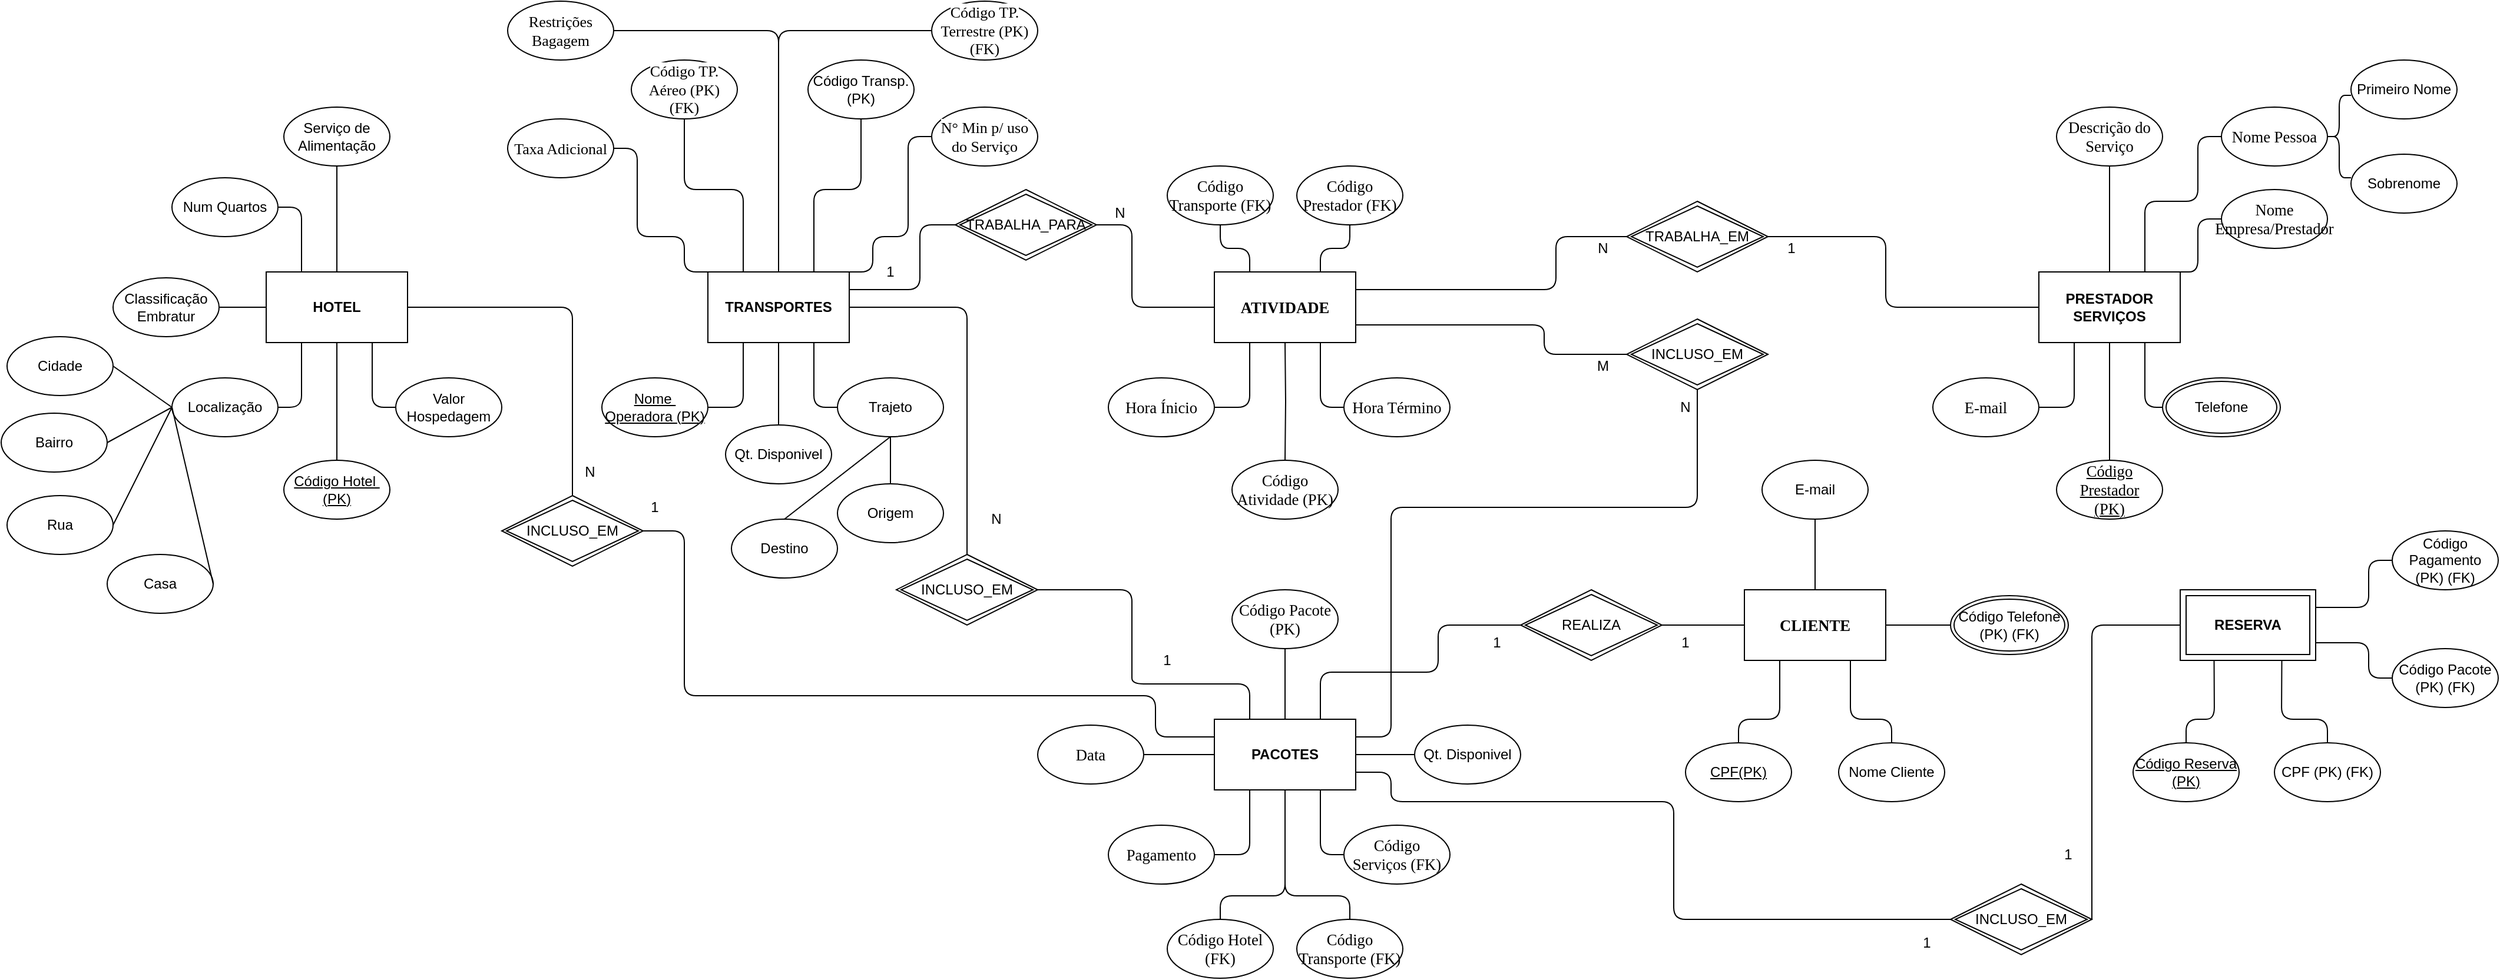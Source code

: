 <mxfile version="13.7.3" type="device"><diagram id="g8OH4i6kxYf7bQ6GUPqE" name="Page-1"><mxGraphModel dx="1043" dy="663" grid="1" gridSize="10" guides="1" tooltips="1" connect="1" arrows="1" fold="1" page="1" pageScale="1" pageWidth="850" pageHeight="1100" math="0" shadow="0"><root><mxCell id="0"/><mxCell id="1" parent="0"/><mxCell id="dUa3le3GsV2dB30XbtGo-1" value="&lt;b&gt;HOTEL&lt;/b&gt;" style="rounded=0;whiteSpace=wrap;html=1;" parent="1" vertex="1"><mxGeometry x="445" y="380" width="120" height="60" as="geometry"/></mxCell><mxCell id="dUa3le3GsV2dB30XbtGo-2" value="&lt;u&gt;Código Hotel&amp;nbsp;&lt;br&gt;(PK)&lt;/u&gt;" style="ellipse;whiteSpace=wrap;html=1;" parent="1" vertex="1"><mxGeometry x="460" y="540" width="90" height="50" as="geometry"/></mxCell><mxCell id="dUa3le3GsV2dB30XbtGo-3" value="Localização" style="ellipse;whiteSpace=wrap;html=1;" parent="1" vertex="1"><mxGeometry x="365" y="470" width="90" height="50" as="geometry"/></mxCell><mxCell id="dUa3le3GsV2dB30XbtGo-18" value="" style="edgeStyle=orthogonalEdgeStyle;rounded=0;orthogonalLoop=1;jettySize=auto;html=1;startArrow=none;startFill=0;endArrow=none;endFill=0;strokeColor=#000000;" parent="1" source="dUa3le3GsV2dB30XbtGo-4" target="dUa3le3GsV2dB30XbtGo-1" edge="1"><mxGeometry relative="1" as="geometry"/></mxCell><mxCell id="dUa3le3GsV2dB30XbtGo-4" value="Serviço de Alimentação" style="ellipse;whiteSpace=wrap;html=1;" parent="1" vertex="1"><mxGeometry x="460" y="240" width="90" height="50" as="geometry"/></mxCell><mxCell id="dUa3le3GsV2dB30XbtGo-5" value="Num Quartos" style="ellipse;whiteSpace=wrap;html=1;" parent="1" vertex="1"><mxGeometry x="365" y="300" width="90" height="50" as="geometry"/></mxCell><mxCell id="dUa3le3GsV2dB30XbtGo-10" value="" style="edgeStyle=orthogonalEdgeStyle;rounded=0;orthogonalLoop=1;jettySize=auto;html=1;startArrow=none;startFill=0;endArrow=none;endFill=0;" parent="1" source="dUa3le3GsV2dB30XbtGo-6" target="dUa3le3GsV2dB30XbtGo-1" edge="1"><mxGeometry relative="1" as="geometry"/></mxCell><mxCell id="dUa3le3GsV2dB30XbtGo-6" value="Classificação&lt;br&gt;Embratur" style="ellipse;whiteSpace=wrap;html=1;" parent="1" vertex="1"><mxGeometry x="315" y="385" width="90" height="50" as="geometry"/></mxCell><mxCell id="dUa3le3GsV2dB30XbtGo-11" value="Valor Hospedagem" style="ellipse;whiteSpace=wrap;html=1;" parent="1" vertex="1"><mxGeometry x="555" y="470" width="90" height="50" as="geometry"/></mxCell><mxCell id="dUa3le3GsV2dB30XbtGo-12" value="" style="endArrow=none;html=1;strokeColor=#000000;exitX=1;exitY=0.5;exitDx=0;exitDy=0;entryX=0.25;entryY=1;entryDx=0;entryDy=0;" parent="1" source="dUa3le3GsV2dB30XbtGo-3" target="dUa3le3GsV2dB30XbtGo-1" edge="1"><mxGeometry width="50" height="50" relative="1" as="geometry"><mxPoint x="535" y="560" as="sourcePoint"/><mxPoint x="585" y="510" as="targetPoint"/><Array as="points"><mxPoint x="475" y="495"/><mxPoint x="475" y="470"/></Array></mxGeometry></mxCell><mxCell id="dUa3le3GsV2dB30XbtGo-15" value="" style="endArrow=none;html=1;strokeColor=#000000;exitX=1;exitY=0.5;exitDx=0;exitDy=0;entryX=0.25;entryY=0;entryDx=0;entryDy=0;" parent="1" source="dUa3le3GsV2dB30XbtGo-5" target="dUa3le3GsV2dB30XbtGo-1" edge="1"><mxGeometry width="50" height="50" relative="1" as="geometry"><mxPoint x="505" y="520" as="sourcePoint"/><mxPoint x="555" y="470" as="targetPoint"/><Array as="points"><mxPoint x="475" y="325"/></Array></mxGeometry></mxCell><mxCell id="dUa3le3GsV2dB30XbtGo-16" value="" style="endArrow=none;html=1;strokeColor=#000000;exitX=0.5;exitY=0;exitDx=0;exitDy=0;entryX=0.5;entryY=1;entryDx=0;entryDy=0;" parent="1" source="dUa3le3GsV2dB30XbtGo-2" target="dUa3le3GsV2dB30XbtGo-1" edge="1"><mxGeometry width="50" height="50" relative="1" as="geometry"><mxPoint x="505" y="520" as="sourcePoint"/><mxPoint x="555" y="470" as="targetPoint"/></mxGeometry></mxCell><mxCell id="dUa3le3GsV2dB30XbtGo-17" value="" style="endArrow=none;html=1;strokeColor=#000000;exitX=0;exitY=0.5;exitDx=0;exitDy=0;entryX=0.75;entryY=1;entryDx=0;entryDy=0;" parent="1" source="dUa3le3GsV2dB30XbtGo-11" target="dUa3le3GsV2dB30XbtGo-1" edge="1"><mxGeometry width="50" height="50" relative="1" as="geometry"><mxPoint x="505" y="520" as="sourcePoint"/><mxPoint x="555" y="470" as="targetPoint"/><Array as="points"><mxPoint x="535" y="495"/></Array></mxGeometry></mxCell><mxCell id="dUa3le3GsV2dB30XbtGo-22" value="&lt;b&gt;TRANSPORTES&lt;/b&gt;" style="rounded=0;whiteSpace=wrap;html=1;" parent="1" vertex="1"><mxGeometry x="820" y="380" width="120" height="60" as="geometry"/></mxCell><mxCell id="dUa3le3GsV2dB30XbtGo-26" value="" style="endArrow=none;html=1;strokeColor=#000000;entryX=0.25;entryY=1;entryDx=0;entryDy=0;exitX=1;exitY=0.5;exitDx=0;exitDy=0;" parent="1" target="dUa3le3GsV2dB30XbtGo-22" edge="1"><mxGeometry width="50" height="50" relative="1" as="geometry"><mxPoint x="820" y="495" as="sourcePoint"/><mxPoint x="760" y="490" as="targetPoint"/><Array as="points"><mxPoint x="850" y="495"/></Array></mxGeometry></mxCell><mxCell id="dUa3le3GsV2dB30XbtGo-32" value="" style="edgeStyle=orthogonalEdgeStyle;rounded=0;orthogonalLoop=1;jettySize=auto;html=1;startArrow=none;startFill=0;endArrow=none;endFill=0;strokeColor=#000000;" parent="1" source="dUa3le3GsV2dB30XbtGo-33" target="dUa3le3GsV2dB30XbtGo-22" edge="1"><mxGeometry relative="1" as="geometry"><mxPoint x="880" y="540" as="sourcePoint"/></mxGeometry></mxCell><mxCell id="dUa3le3GsV2dB30XbtGo-29" value="&lt;u&gt;Nome&amp;nbsp;&lt;br&gt;Operadora (PK)&lt;/u&gt;" style="ellipse;whiteSpace=wrap;html=1;" parent="1" vertex="1"><mxGeometry x="730" y="470" width="90" height="50" as="geometry"/></mxCell><mxCell id="dUa3le3GsV2dB30XbtGo-30" value="Trajeto" style="ellipse;whiteSpace=wrap;html=1;" parent="1" vertex="1"><mxGeometry x="930" y="470" width="90" height="50" as="geometry"/></mxCell><mxCell id="dUa3le3GsV2dB30XbtGo-31" value="" style="endArrow=none;html=1;strokeColor=#000000;entryX=0.75;entryY=1;entryDx=0;entryDy=0;exitX=0;exitY=0.5;exitDx=0;exitDy=0;" parent="1" source="dUa3le3GsV2dB30XbtGo-30" target="dUa3le3GsV2dB30XbtGo-22" edge="1"><mxGeometry width="50" height="50" relative="1" as="geometry"><mxPoint x="710" y="540" as="sourcePoint"/><mxPoint x="760" y="490" as="targetPoint"/><Array as="points"><mxPoint x="910" y="495"/></Array></mxGeometry></mxCell><mxCell id="dUa3le3GsV2dB30XbtGo-34" value="Código Transp.&lt;br&gt;(PK)" style="ellipse;whiteSpace=wrap;html=1;" parent="1" vertex="1"><mxGeometry x="905" y="200" width="90" height="50" as="geometry"/></mxCell><mxCell id="dUa3le3GsV2dB30XbtGo-36" value="&lt;span style=&quot;font-family: &amp;#34;times new roman&amp;#34; ; font-size: 13px ; text-align: left ; background-color: rgb(255 , 255 , 255)&quot;&gt;Restrições Bagagem&lt;/span&gt;" style="ellipse;whiteSpace=wrap;html=1;" parent="1" vertex="1"><mxGeometry x="650" y="150" width="90" height="50" as="geometry"/></mxCell><mxCell id="dUa3le3GsV2dB30XbtGo-37" value="&lt;span style=&quot;font-family: &amp;#34;times new roman&amp;#34; ; font-size: 13px ; text-align: left ; background-color: rgb(255 , 255 , 255)&quot;&gt;Taxa Adicional&lt;/span&gt;" style="ellipse;whiteSpace=wrap;html=1;" parent="1" vertex="1"><mxGeometry x="650" y="250" width="90" height="50" as="geometry"/></mxCell><mxCell id="dUa3le3GsV2dB30XbtGo-38" value="&lt;span style=&quot;font-family: &amp;#34;times new roman&amp;#34; ; font-size: 13px ; text-align: left ; background-color: rgb(255 , 255 , 255)&quot;&gt;Código TP. Aéreo (PK) (FK)&lt;/span&gt;" style="ellipse;whiteSpace=wrap;html=1;" parent="1" vertex="1"><mxGeometry x="755" y="200" width="90" height="50" as="geometry"/></mxCell><mxCell id="dUa3le3GsV2dB30XbtGo-39" style="edgeStyle=orthogonalEdgeStyle;rounded=0;orthogonalLoop=1;jettySize=auto;html=1;exitX=0.5;exitY=1;exitDx=0;exitDy=0;startArrow=none;startFill=0;endArrow=none;endFill=0;strokeColor=#000000;" parent="1" source="dUa3le3GsV2dB30XbtGo-37" target="dUa3le3GsV2dB30XbtGo-37" edge="1"><mxGeometry relative="1" as="geometry"/></mxCell><mxCell id="dUa3le3GsV2dB30XbtGo-41" value="&lt;span style=&quot;font-family: &amp;#34;times new roman&amp;#34; ; font-size: 13px ; text-align: left ; background-color: rgb(255 , 255 , 255)&quot;&gt;N° Min p/ uso do Serviço&lt;/span&gt;" style="ellipse;whiteSpace=wrap;html=1;" parent="1" vertex="1"><mxGeometry x="1010" y="240" width="90" height="50" as="geometry"/></mxCell><mxCell id="dUa3le3GsV2dB30XbtGo-42" value="&lt;span style=&quot;font-family: &amp;#34;times new roman&amp;#34; ; font-size: 13px ; text-align: left ; background-color: rgb(255 , 255 , 255)&quot;&gt;Código TP. Terrestre (PK) (FK)&lt;/span&gt;" style="ellipse;whiteSpace=wrap;html=1;" parent="1" vertex="1"><mxGeometry x="1010" y="150" width="90" height="50" as="geometry"/></mxCell><mxCell id="dUa3le3GsV2dB30XbtGo-43" style="edgeStyle=orthogonalEdgeStyle;rounded=0;orthogonalLoop=1;jettySize=auto;html=1;exitX=0.5;exitY=1;exitDx=0;exitDy=0;startArrow=none;startFill=0;endArrow=none;endFill=0;strokeColor=#000000;" parent="1" source="dUa3le3GsV2dB30XbtGo-41" target="dUa3le3GsV2dB30XbtGo-41" edge="1"><mxGeometry relative="1" as="geometry"/></mxCell><mxCell id="dUa3le3GsV2dB30XbtGo-51" value="&lt;b&gt;PRESTADOR&lt;br&gt;SERVIÇOS&lt;br&gt;&lt;/b&gt;" style="rounded=0;whiteSpace=wrap;html=1;" parent="1" vertex="1"><mxGeometry x="1950" y="380" width="120" height="60" as="geometry"/></mxCell><mxCell id="dUa3le3GsV2dB30XbtGo-52" value="&lt;b&gt;PACOTES&lt;/b&gt;" style="rounded=0;whiteSpace=wrap;html=1;" parent="1" vertex="1"><mxGeometry x="1250" y="760" width="120" height="60" as="geometry"/></mxCell><mxCell id="dUa3le3GsV2dB30XbtGo-55" value="&lt;span style=&quot;font-size: 10pt ; font-family: &amp;#34;times new roman&amp;#34;&quot;&gt;&lt;u&gt;Código Prestador&lt;br&gt;(PK)&lt;br&gt;&lt;/u&gt;&lt;/span&gt;" style="ellipse;whiteSpace=wrap;html=1;" parent="1" vertex="1"><mxGeometry x="1965" y="540" width="90" height="50" as="geometry"/></mxCell><mxCell id="dUa3le3GsV2dB30XbtGo-56" value="&#10;&#10;&lt;span style=&quot;font-size: 10pt ; font-family: &amp;quot;times new roman&amp;quot; ; font-weight: normal ; font-style: normal&quot;&gt;Nome Empresa/Prestador&lt;/span&gt;&#10;&#10;" style="ellipse;whiteSpace=wrap;html=1;" parent="1" vertex="1"><mxGeometry x="2105" y="310" width="90" height="50" as="geometry"/></mxCell><mxCell id="dUa3le3GsV2dB30XbtGo-57" value="" style="edgeStyle=orthogonalEdgeStyle;rounded=0;orthogonalLoop=1;jettySize=auto;html=1;startArrow=none;startFill=0;endArrow=none;endFill=0;strokeColor=#000000;" parent="1" source="dUa3le3GsV2dB30XbtGo-58" edge="1"><mxGeometry relative="1" as="geometry"><mxPoint x="2010" y="380.0" as="targetPoint"/></mxGeometry></mxCell><mxCell id="dUa3le3GsV2dB30XbtGo-58" value="&lt;span style=&quot;font-size: 10pt ; font-family: &amp;#34;times new roman&amp;#34;&quot;&gt;Descrição do Serviço&lt;/span&gt;" style="ellipse;whiteSpace=wrap;html=1;" parent="1" vertex="1"><mxGeometry x="1965" y="240" width="90" height="50" as="geometry"/></mxCell><mxCell id="dUa3le3GsV2dB30XbtGo-59" value="&#10;&#10;&lt;span style=&quot;font-size: 10pt ; font-family: &amp;quot;times new roman&amp;quot; ; font-weight: normal ; font-style: normal&quot;&gt;Nome Pessoa&lt;/span&gt;&#10;&#10;" style="ellipse;whiteSpace=wrap;html=1;" parent="1" vertex="1"><mxGeometry x="2105" y="240" width="90" height="50" as="geometry"/></mxCell><mxCell id="dUa3le3GsV2dB30XbtGo-65" value="" style="endArrow=none;html=1;strokeColor=#000000;exitX=0.5;exitY=0;exitDx=0;exitDy=0;entryX=0.5;entryY=1;entryDx=0;entryDy=0;" parent="1" source="dUa3le3GsV2dB30XbtGo-55" edge="1"><mxGeometry width="50" height="50" relative="1" as="geometry"><mxPoint x="2010" y="520" as="sourcePoint"/><mxPoint x="2010" y="440.0" as="targetPoint"/></mxGeometry></mxCell><mxCell id="dUa3le3GsV2dB30XbtGo-66" value="" style="endArrow=none;html=1;strokeColor=#000000;exitX=0;exitY=0.5;exitDx=0;exitDy=0;entryX=0.75;entryY=1;entryDx=0;entryDy=0;" parent="1" edge="1"><mxGeometry width="50" height="50" relative="1" as="geometry"><mxPoint x="2060" y="495" as="sourcePoint"/><mxPoint x="2040" y="440.0" as="targetPoint"/><Array as="points"><mxPoint x="2040" y="495"/></Array></mxGeometry></mxCell><mxCell id="dUa3le3GsV2dB30XbtGo-67" value="Primeiro Nome" style="ellipse;whiteSpace=wrap;html=1;" parent="1" vertex="1"><mxGeometry x="2215" y="200" width="90" height="50" as="geometry"/></mxCell><mxCell id="dUa3le3GsV2dB30XbtGo-68" value="Sobrenome" style="ellipse;whiteSpace=wrap;html=1;" parent="1" vertex="1"><mxGeometry x="2215" y="280" width="90" height="50" as="geometry"/></mxCell><mxCell id="dUa3le3GsV2dB30XbtGo-69" value="" style="endArrow=none;html=1;strokeColor=#000000;exitX=0.75;exitY=0;exitDx=0;exitDy=0;entryX=0;entryY=0.5;entryDx=0;entryDy=0;" parent="1" source="dUa3le3GsV2dB30XbtGo-51" target="dUa3le3GsV2dB30XbtGo-59" edge="1"><mxGeometry width="50" height="50" relative="1" as="geometry"><mxPoint x="2055" y="320" as="sourcePoint"/><mxPoint x="2105" y="270" as="targetPoint"/><Array as="points"><mxPoint x="2040" y="320"/><mxPoint x="2085" y="320"/><mxPoint x="2085" y="265"/></Array></mxGeometry></mxCell><mxCell id="dUa3le3GsV2dB30XbtGo-70" value="" style="endArrow=none;html=1;strokeColor=#000000;exitX=1;exitY=0.5;exitDx=0;exitDy=0;" parent="1" source="dUa3le3GsV2dB30XbtGo-59" edge="1"><mxGeometry width="50" height="50" relative="1" as="geometry"><mxPoint x="2165" y="350" as="sourcePoint"/><mxPoint x="2215" y="300" as="targetPoint"/><Array as="points"><mxPoint x="2205" y="265"/><mxPoint x="2205" y="300"/></Array></mxGeometry></mxCell><mxCell id="dUa3le3GsV2dB30XbtGo-72" value="" style="endArrow=none;html=1;strokeColor=#000000;exitX=1;exitY=0.5;exitDx=0;exitDy=0;" parent="1" source="dUa3le3GsV2dB30XbtGo-59" edge="1"><mxGeometry width="50" height="50" relative="1" as="geometry"><mxPoint x="2165" y="280" as="sourcePoint"/><mxPoint x="2215" y="230" as="targetPoint"/><Array as="points"><mxPoint x="2205" y="265"/><mxPoint x="2205" y="230"/></Array></mxGeometry></mxCell><mxCell id="dUa3le3GsV2dB30XbtGo-73" value="" style="endArrow=none;html=1;strokeColor=#000000;entryX=0;entryY=0.5;entryDx=0;entryDy=0;exitX=1;exitY=0;exitDx=0;exitDy=0;" parent="1" source="dUa3le3GsV2dB30XbtGo-51" target="dUa3le3GsV2dB30XbtGo-56" edge="1"><mxGeometry width="50" height="50" relative="1" as="geometry"><mxPoint x="1875" y="400" as="sourcePoint"/><mxPoint x="1925" y="350" as="targetPoint"/><Array as="points"><mxPoint x="2085" y="380"/><mxPoint x="2085" y="335"/></Array></mxGeometry></mxCell><mxCell id="dUa3le3GsV2dB30XbtGo-75" value="&#10;&#10;&lt;span style=&quot;font-size: 10pt ; font-family: &amp;quot;times new roman&amp;quot; ; font-weight: normal ; font-style: normal&quot;&gt;E-mail&lt;/span&gt;&#10;&#10;" style="ellipse;whiteSpace=wrap;html=1;" parent="1" vertex="1"><mxGeometry x="1860" y="470" width="90" height="50" as="geometry"/></mxCell><mxCell id="dUa3le3GsV2dB30XbtGo-78" value="" style="endArrow=none;html=1;strokeColor=#000000;entryX=0.25;entryY=1;entryDx=0;entryDy=0;exitX=1;exitY=0.5;exitDx=0;exitDy=0;" parent="1" source="dUa3le3GsV2dB30XbtGo-75" target="dUa3le3GsV2dB30XbtGo-51" edge="1"><mxGeometry width="50" height="50" relative="1" as="geometry"><mxPoint x="1695" y="390" as="sourcePoint"/><mxPoint x="1745" y="340" as="targetPoint"/><Array as="points"><mxPoint x="1980" y="495"/></Array></mxGeometry></mxCell><mxCell id="dUa3le3GsV2dB30XbtGo-80" value="&lt;span style=&quot;font-size: 10pt ; font-family: &amp;#34;times new roman&amp;#34; ; font-weight: bold&quot;&gt;ATIVIDADE&lt;/span&gt;" style="rounded=0;whiteSpace=wrap;html=1;" parent="1" vertex="1"><mxGeometry x="1250" y="380" width="120" height="60" as="geometry"/></mxCell><mxCell id="dUa3le3GsV2dB30XbtGo-82" value="" style="edgeStyle=orthogonalEdgeStyle;rounded=0;orthogonalLoop=1;jettySize=auto;html=1;startArrow=none;startFill=0;endArrow=none;endFill=0;strokeColor=#000000;" parent="1" target="dUa3le3GsV2dB30XbtGo-80" edge="1"><mxGeometry relative="1" as="geometry"><mxPoint x="1310" y="540" as="sourcePoint"/></mxGeometry></mxCell><mxCell id="dUa3le3GsV2dB30XbtGo-88" value="&lt;span style=&quot;font-size: 10pt ; font-family: &amp;#34;times new roman&amp;#34;&quot;&gt;Código Transporte (FK)&lt;/span&gt;" style="ellipse;whiteSpace=wrap;html=1;" parent="1" vertex="1"><mxGeometry x="1210" y="290" width="90" height="50" as="geometry"/></mxCell><mxCell id="dUa3le3GsV2dB30XbtGo-94" value="" style="endArrow=none;html=1;strokeColor=#000000;entryX=0.25;entryY=1;entryDx=0;entryDy=0;exitX=1;exitY=0.5;exitDx=0;exitDy=0;" parent="1" edge="1"><mxGeometry width="50" height="50" relative="1" as="geometry"><mxPoint x="1250" y="495.0" as="sourcePoint"/><mxPoint x="1280" y="440.0" as="targetPoint"/><Array as="points"><mxPoint x="1280" y="495"/></Array></mxGeometry></mxCell><mxCell id="dUa3le3GsV2dB30XbtGo-96" value="&lt;span style=&quot;font-size: 10pt ; font-family: &amp;#34;times new roman&amp;#34;&quot;&gt;Hora Ínicio&lt;/span&gt;" style="ellipse;whiteSpace=wrap;html=1;" parent="1" vertex="1"><mxGeometry x="1160" y="470" width="90" height="50" as="geometry"/></mxCell><mxCell id="dUa3le3GsV2dB30XbtGo-97" value="&lt;span style=&quot;font-size: 10pt ; font-family: &amp;#34;times new roman&amp;#34;&quot;&gt;Hora Término&lt;/span&gt;" style="ellipse;whiteSpace=wrap;html=1;" parent="1" vertex="1"><mxGeometry x="1360" y="470" width="90" height="50" as="geometry"/></mxCell><mxCell id="dUa3le3GsV2dB30XbtGo-98" value="" style="endArrow=none;html=1;strokeColor=#000000;entryX=0.75;entryY=1;entryDx=0;entryDy=0;exitX=0;exitY=0.5;exitDx=0;exitDy=0;" parent="1" source="dUa3le3GsV2dB30XbtGo-97" edge="1"><mxGeometry width="50" height="50" relative="1" as="geometry"><mxPoint x="1140" y="540" as="sourcePoint"/><mxPoint x="1340" y="440.0" as="targetPoint"/><Array as="points"><mxPoint x="1340" y="495"/></Array></mxGeometry></mxCell><mxCell id="dUa3le3GsV2dB30XbtGo-99" value="&lt;span style=&quot;font-size: 10pt ; font-family: &amp;#34;times new roman&amp;#34;&quot;&gt;Código Atividade (PK)&lt;/span&gt;" style="ellipse;whiteSpace=wrap;html=1;" parent="1" vertex="1"><mxGeometry x="1265" y="540" width="90" height="50" as="geometry"/></mxCell><mxCell id="dUa3le3GsV2dB30XbtGo-100" value="&lt;span style=&quot;font-family: &amp;#34;times new roman&amp;#34; ; font-size: 13.333px&quot;&gt;Código Prestador (FK)&lt;br&gt;&lt;/span&gt;" style="ellipse;whiteSpace=wrap;html=1;" parent="1" vertex="1"><mxGeometry x="1320" y="290" width="90" height="50" as="geometry"/></mxCell><mxCell id="dUa3le3GsV2dB30XbtGo-102" value="" style="endArrow=none;html=1;strokeColor=#000000;entryX=0.5;entryY=1;entryDx=0;entryDy=0;exitX=0.75;exitY=0;exitDx=0;exitDy=0;" parent="1" source="dUa3le3GsV2dB30XbtGo-80" target="dUa3le3GsV2dB30XbtGo-100" edge="1"><mxGeometry width="50" height="50" relative="1" as="geometry"><mxPoint x="1060" y="370" as="sourcePoint"/><mxPoint x="1110" y="320" as="targetPoint"/><Array as="points"><mxPoint x="1340" y="360"/><mxPoint x="1365" y="360"/></Array></mxGeometry></mxCell><mxCell id="dUa3le3GsV2dB30XbtGo-103" value="" style="endArrow=none;html=1;strokeColor=#000000;entryX=0.5;entryY=1;entryDx=0;entryDy=0;exitX=0.25;exitY=0;exitDx=0;exitDy=0;" parent="1" source="dUa3le3GsV2dB30XbtGo-80" target="dUa3le3GsV2dB30XbtGo-88" edge="1"><mxGeometry width="50" height="50" relative="1" as="geometry"><mxPoint x="1210" y="385.0" as="sourcePoint"/><mxPoint x="1260" y="335.0" as="targetPoint"/><Array as="points"><mxPoint x="1280" y="360"/><mxPoint x="1255" y="360"/></Array></mxGeometry></mxCell><mxCell id="dUa3le3GsV2dB30XbtGo-107" value="" style="endArrow=none;html=1;strokeColor=#000000;entryX=0.25;entryY=1;entryDx=0;entryDy=0;exitX=1;exitY=0.5;exitDx=0;exitDy=0;" parent="1" edge="1"><mxGeometry width="50" height="50" relative="1" as="geometry"><mxPoint x="1250" y="875" as="sourcePoint"/><mxPoint x="1280" y="820" as="targetPoint"/><Array as="points"><mxPoint x="1280" y="875"/></Array></mxGeometry></mxCell><mxCell id="dUa3le3GsV2dB30XbtGo-109" value="&lt;span style=&quot;font-size: 10pt ; font-family: &amp;#34;times new roman&amp;#34;&quot;&gt;Pagamento&lt;/span&gt;" style="ellipse;whiteSpace=wrap;html=1;" parent="1" vertex="1"><mxGeometry x="1160" y="850" width="90" height="50" as="geometry"/></mxCell><mxCell id="dUa3le3GsV2dB30XbtGo-110" value="&lt;span style=&quot;font-size: 10pt ; font-family: &amp;#34;times new roman&amp;#34;&quot;&gt;Código Serviços (FK)&lt;/span&gt;" style="ellipse;whiteSpace=wrap;html=1;" parent="1" vertex="1"><mxGeometry x="1360" y="850" width="90" height="50" as="geometry"/></mxCell><mxCell id="dUa3le3GsV2dB30XbtGo-111" value="" style="endArrow=none;html=1;strokeColor=#000000;entryX=0.75;entryY=1;entryDx=0;entryDy=0;exitX=0;exitY=0.5;exitDx=0;exitDy=0;" parent="1" source="dUa3le3GsV2dB30XbtGo-110" edge="1"><mxGeometry width="50" height="50" relative="1" as="geometry"><mxPoint x="1140" y="920" as="sourcePoint"/><mxPoint x="1340.0" y="820" as="targetPoint"/><Array as="points"><mxPoint x="1340" y="875"/></Array></mxGeometry></mxCell><mxCell id="dUa3le3GsV2dB30XbtGo-112" value="&lt;span style=&quot;font-size: 10pt ; font-family: &amp;#34;times new roman&amp;#34;&quot;&gt;Código Hotel (FK)&lt;/span&gt;" style="ellipse;whiteSpace=wrap;html=1;" parent="1" vertex="1"><mxGeometry x="1210" y="930" width="90" height="50" as="geometry"/></mxCell><mxCell id="dUa3le3GsV2dB30XbtGo-117" value="" style="edgeStyle=orthogonalEdgeStyle;rounded=0;orthogonalLoop=1;jettySize=auto;html=1;startArrow=none;startFill=0;endArrow=none;endFill=0;strokeColor=#000000;" parent="1" source="dUa3le3GsV2dB30XbtGo-113" target="dUa3le3GsV2dB30XbtGo-52" edge="1"><mxGeometry relative="1" as="geometry"/></mxCell><mxCell id="dUa3le3GsV2dB30XbtGo-113" value="&lt;span style=&quot;font-size: 10pt ; font-family: &amp;#34;times new roman&amp;#34;&quot;&gt;Data&lt;/span&gt;" style="ellipse;whiteSpace=wrap;html=1;" parent="1" vertex="1"><mxGeometry x="1100" y="765" width="90" height="50" as="geometry"/></mxCell><mxCell id="dUa3le3GsV2dB30XbtGo-118" value="" style="edgeStyle=orthogonalEdgeStyle;rounded=0;orthogonalLoop=1;jettySize=auto;html=1;startArrow=none;startFill=0;endArrow=none;endFill=0;strokeColor=#000000;" parent="1" source="dUa3le3GsV2dB30XbtGo-114" target="dUa3le3GsV2dB30XbtGo-52" edge="1"><mxGeometry relative="1" as="geometry"/></mxCell><mxCell id="dUa3le3GsV2dB30XbtGo-114" value="Qt. Disponivel" style="ellipse;whiteSpace=wrap;html=1;" parent="1" vertex="1"><mxGeometry x="1420" y="765" width="90" height="50" as="geometry"/></mxCell><mxCell id="dUa3le3GsV2dB30XbtGo-115" value="&lt;span style=&quot;font-size: 10pt ; font-family: &amp;#34;times new roman&amp;#34;&quot;&gt;Código Transporte (FK)&lt;/span&gt;" style="ellipse;whiteSpace=wrap;html=1;" parent="1" vertex="1"><mxGeometry x="1320" y="930" width="90" height="50" as="geometry"/></mxCell><mxCell id="dUa3le3GsV2dB30XbtGo-119" value="" style="edgeStyle=orthogonalEdgeStyle;rounded=0;orthogonalLoop=1;jettySize=auto;html=1;startArrow=none;startFill=0;endArrow=none;endFill=0;strokeColor=#000000;" parent="1" source="dUa3le3GsV2dB30XbtGo-116" target="dUa3le3GsV2dB30XbtGo-52" edge="1"><mxGeometry relative="1" as="geometry"/></mxCell><mxCell id="dUa3le3GsV2dB30XbtGo-116" value="&lt;span style=&quot;font-size: 10pt ; font-family: &amp;#34;times new roman&amp;#34;&quot;&gt;Código Pacote (PK)&lt;/span&gt;" style="ellipse;whiteSpace=wrap;html=1;" parent="1" vertex="1"><mxGeometry x="1265" y="650" width="90" height="50" as="geometry"/></mxCell><mxCell id="dUa3le3GsV2dB30XbtGo-120" value="" style="endArrow=none;html=1;strokeColor=#000000;exitX=0.5;exitY=0;exitDx=0;exitDy=0;entryX=0.5;entryY=1;entryDx=0;entryDy=0;" parent="1" source="dUa3le3GsV2dB30XbtGo-115" target="dUa3le3GsV2dB30XbtGo-52" edge="1"><mxGeometry width="50" height="50" relative="1" as="geometry"><mxPoint x="1280" y="710" as="sourcePoint"/><mxPoint x="1330" y="660" as="targetPoint"/><Array as="points"><mxPoint x="1365" y="910"/><mxPoint x="1310" y="910"/></Array></mxGeometry></mxCell><mxCell id="dUa3le3GsV2dB30XbtGo-121" value="" style="endArrow=none;html=1;strokeColor=#000000;exitX=0.5;exitY=0;exitDx=0;exitDy=0;entryX=0.5;entryY=1;entryDx=0;entryDy=0;" parent="1" source="dUa3le3GsV2dB30XbtGo-112" target="dUa3le3GsV2dB30XbtGo-52" edge="1"><mxGeometry width="50" height="50" relative="1" as="geometry"><mxPoint x="1290" y="900" as="sourcePoint"/><mxPoint x="1300" y="880" as="targetPoint"/><Array as="points"><mxPoint x="1255" y="910"/><mxPoint x="1310" y="910"/></Array></mxGeometry></mxCell><mxCell id="dUa3le3GsV2dB30XbtGo-142" value="" style="endArrow=none;html=1;strokeColor=#000000;exitX=0.25;exitY=0;exitDx=0;exitDy=0;entryX=1;entryY=0.5;entryDx=0;entryDy=0;" parent="1" source="dUa3le3GsV2dB30XbtGo-52" edge="1"><mxGeometry width="50" height="50" relative="1" as="geometry"><mxPoint x="1050" y="570" as="sourcePoint"/><mxPoint x="1100" y="650" as="targetPoint"/><Array as="points"><mxPoint x="1280" y="730"/><mxPoint x="1180" y="730"/><mxPoint x="1180" y="720"/><mxPoint x="1180" y="650"/></Array></mxGeometry></mxCell><mxCell id="dUa3le3GsV2dB30XbtGo-143" value="" style="endArrow=none;html=1;strokeColor=#000000;exitX=0.5;exitY=0;exitDx=0;exitDy=0;entryX=1;entryY=0.5;entryDx=0;entryDy=0;" parent="1" target="dUa3le3GsV2dB30XbtGo-22" edge="1"><mxGeometry width="50" height="50" relative="1" as="geometry"><mxPoint x="1040" y="620" as="sourcePoint"/><mxPoint x="1120" y="550" as="targetPoint"/><Array as="points"><mxPoint x="1040" y="410"/></Array></mxGeometry></mxCell><mxCell id="dUa3le3GsV2dB30XbtGo-144" value="INCLUSO_EM" style="shape=rhombus;double=1;perimeter=rhombusPerimeter;whiteSpace=wrap;html=1;align=center;" parent="1" vertex="1"><mxGeometry x="645" y="570" width="120" height="60" as="geometry"/></mxCell><mxCell id="dUa3le3GsV2dB30XbtGo-145" value="" style="endArrow=none;html=1;strokeColor=#000000;exitX=1;exitY=0.5;exitDx=0;exitDy=0;entryX=0.5;entryY=0;entryDx=0;entryDy=0;" parent="1" source="dUa3le3GsV2dB30XbtGo-1" target="dUa3le3GsV2dB30XbtGo-144" edge="1"><mxGeometry width="50" height="50" relative="1" as="geometry"><mxPoint x="1275" y="540" as="sourcePoint"/><mxPoint x="1325" y="490" as="targetPoint"/><Array as="points"><mxPoint x="705" y="410"/></Array></mxGeometry></mxCell><mxCell id="dUa3le3GsV2dB30XbtGo-146" value="" style="endArrow=none;html=1;strokeColor=#000000;exitX=1;exitY=0.5;exitDx=0;exitDy=0;entryX=0;entryY=0.25;entryDx=0;entryDy=0;" parent="1" source="dUa3le3GsV2dB30XbtGo-144" target="dUa3le3GsV2dB30XbtGo-52" edge="1"><mxGeometry width="50" height="50" relative="1" as="geometry"><mxPoint x="1210" y="540" as="sourcePoint"/><mxPoint x="1260" y="490" as="targetPoint"/><Array as="points"><mxPoint x="800" y="600"/><mxPoint x="800" y="740"/><mxPoint x="1200" y="740"/><mxPoint x="1200" y="775"/></Array></mxGeometry></mxCell><mxCell id="dUa3le3GsV2dB30XbtGo-151" value="N" style="text;html=1;strokeColor=none;fillColor=none;align=center;verticalAlign=middle;whiteSpace=wrap;rounded=0;" parent="1" vertex="1"><mxGeometry x="700" y="540" width="40" height="20" as="geometry"/></mxCell><mxCell id="dUa3le3GsV2dB30XbtGo-155" value="TRABALHA_EM" style="shape=rhombus;double=1;perimeter=rhombusPerimeter;whiteSpace=wrap;html=1;align=center;" parent="1" vertex="1"><mxGeometry x="1600" y="320" width="120" height="60" as="geometry"/></mxCell><mxCell id="dUa3le3GsV2dB30XbtGo-163" value="TRABALHA_PARA" style="shape=rhombus;double=1;perimeter=rhombusPerimeter;whiteSpace=wrap;html=1;align=center;" parent="1" vertex="1"><mxGeometry x="1030" y="310" width="120" height="60" as="geometry"/></mxCell><mxCell id="dUa3le3GsV2dB30XbtGo-164" value="" style="endArrow=none;html=1;strokeColor=#000000;exitX=1;exitY=0.25;exitDx=0;exitDy=0;entryX=0;entryY=0.5;entryDx=0;entryDy=0;" parent="1" source="dUa3le3GsV2dB30XbtGo-22" target="dUa3le3GsV2dB30XbtGo-163" edge="1"><mxGeometry width="50" height="50" relative="1" as="geometry"><mxPoint x="1390" y="550" as="sourcePoint"/><mxPoint x="1440" y="500" as="targetPoint"/><Array as="points"><mxPoint x="1000" y="395"/><mxPoint x="1000" y="340"/></Array></mxGeometry></mxCell><mxCell id="dUa3le3GsV2dB30XbtGo-165" value="" style="endArrow=none;html=1;strokeColor=#000000;exitX=0;exitY=0.5;exitDx=0;exitDy=0;entryX=1;entryY=0.5;entryDx=0;entryDy=0;" parent="1" source="dUa3le3GsV2dB30XbtGo-80" target="dUa3le3GsV2dB30XbtGo-163" edge="1"><mxGeometry width="50" height="50" relative="1" as="geometry"><mxPoint x="1390" y="550" as="sourcePoint"/><mxPoint x="1440" y="500" as="targetPoint"/><Array as="points"><mxPoint x="1180" y="410"/><mxPoint x="1180" y="340"/></Array></mxGeometry></mxCell><mxCell id="dUa3le3GsV2dB30XbtGo-166" value="1" style="text;html=1;strokeColor=none;fillColor=none;align=center;verticalAlign=middle;whiteSpace=wrap;rounded=0;" parent="1" vertex="1"><mxGeometry x="955" y="370" width="40" height="20" as="geometry"/></mxCell><mxCell id="dUa3le3GsV2dB30XbtGo-167" value="N" style="text;html=1;strokeColor=none;fillColor=none;align=center;verticalAlign=middle;whiteSpace=wrap;rounded=0;" parent="1" vertex="1"><mxGeometry x="1150" y="320" width="40" height="20" as="geometry"/></mxCell><mxCell id="dUa3le3GsV2dB30XbtGo-168" value="1" style="text;html=1;strokeColor=none;fillColor=none;align=center;verticalAlign=middle;whiteSpace=wrap;rounded=0;" parent="1" vertex="1"><mxGeometry x="1190" y="700" width="40" height="20" as="geometry"/></mxCell><mxCell id="dUa3le3GsV2dB30XbtGo-169" value="N" style="text;html=1;strokeColor=none;fillColor=none;align=center;verticalAlign=middle;whiteSpace=wrap;rounded=0;" parent="1" vertex="1"><mxGeometry x="1045" y="580" width="40" height="20" as="geometry"/></mxCell><mxCell id="dUa3le3GsV2dB30XbtGo-172" value="INCLUSO_EM" style="shape=rhombus;double=1;perimeter=rhombusPerimeter;whiteSpace=wrap;html=1;align=center;" parent="1" vertex="1"><mxGeometry x="980" y="620" width="120" height="60" as="geometry"/></mxCell><mxCell id="hus3jkuSr-ITqIyk5ZN2-2" value="1" style="text;html=1;strokeColor=none;fillColor=none;align=center;verticalAlign=middle;whiteSpace=wrap;rounded=0;" parent="1" vertex="1"><mxGeometry x="755" y="570" width="40" height="20" as="geometry"/></mxCell><mxCell id="dUa3le3GsV2dB30XbtGo-33" value="Qt. Disponivel" style="ellipse;whiteSpace=wrap;html=1;" parent="1" vertex="1"><mxGeometry x="835" y="510" width="90" height="50" as="geometry"/></mxCell><mxCell id="CoSbgCh2EkgkpWNEnwSd-12" value="" style="endArrow=none;html=1;exitX=0.5;exitY=1;exitDx=0;exitDy=0;entryX=0.75;entryY=0;entryDx=0;entryDy=0;" parent="1" source="dUa3le3GsV2dB30XbtGo-34" target="dUa3le3GsV2dB30XbtGo-22" edge="1"><mxGeometry width="50" height="50" relative="1" as="geometry"><mxPoint x="970" y="280" as="sourcePoint"/><mxPoint x="1020" y="230" as="targetPoint"/><Array as="points"><mxPoint x="950" y="310"/><mxPoint x="910" y="310"/></Array></mxGeometry></mxCell><mxCell id="CoSbgCh2EkgkpWNEnwSd-13" value="" style="endArrow=none;html=1;exitX=0.5;exitY=1;exitDx=0;exitDy=0;entryX=0.25;entryY=0;entryDx=0;entryDy=0;" parent="1" source="dUa3le3GsV2dB30XbtGo-38" target="dUa3le3GsV2dB30XbtGo-22" edge="1"><mxGeometry width="50" height="50" relative="1" as="geometry"><mxPoint x="980" y="290" as="sourcePoint"/><mxPoint x="1030" y="240" as="targetPoint"/><Array as="points"><mxPoint x="800" y="310"/><mxPoint x="850" y="310"/></Array></mxGeometry></mxCell><mxCell id="CoSbgCh2EkgkpWNEnwSd-14" value="" style="endArrow=none;html=1;exitX=1;exitY=0.5;exitDx=0;exitDy=0;entryX=0;entryY=0;entryDx=0;entryDy=0;" parent="1" source="dUa3le3GsV2dB30XbtGo-37" target="dUa3le3GsV2dB30XbtGo-22" edge="1"><mxGeometry width="50" height="50" relative="1" as="geometry"><mxPoint x="1000" y="300" as="sourcePoint"/><mxPoint x="1050" y="250" as="targetPoint"/><Array as="points"><mxPoint x="760" y="275"/><mxPoint x="760" y="350"/><mxPoint x="800" y="350"/><mxPoint x="800" y="380"/></Array></mxGeometry></mxCell><mxCell id="CoSbgCh2EkgkpWNEnwSd-15" value="" style="endArrow=none;html=1;exitX=1;exitY=0;exitDx=0;exitDy=0;entryX=0;entryY=0.5;entryDx=0;entryDy=0;" parent="1" source="dUa3le3GsV2dB30XbtGo-22" target="dUa3le3GsV2dB30XbtGo-41" edge="1"><mxGeometry width="50" height="50" relative="1" as="geometry"><mxPoint x="1050" y="300" as="sourcePoint"/><mxPoint x="1100" y="250" as="targetPoint"/><Array as="points"><mxPoint x="960" y="380"/><mxPoint x="960" y="350"/><mxPoint x="990" y="350"/><mxPoint x="990" y="265"/></Array></mxGeometry></mxCell><mxCell id="CoSbgCh2EkgkpWNEnwSd-16" value="" style="endArrow=none;html=1;exitX=1;exitY=0.5;exitDx=0;exitDy=0;entryX=0.5;entryY=0;entryDx=0;entryDy=0;" parent="1" source="dUa3le3GsV2dB30XbtGo-36" target="dUa3le3GsV2dB30XbtGo-22" edge="1"><mxGeometry width="50" height="50" relative="1" as="geometry"><mxPoint x="1060" y="280" as="sourcePoint"/><mxPoint x="1110" y="230" as="targetPoint"/><Array as="points"><mxPoint x="880" y="175"/></Array></mxGeometry></mxCell><mxCell id="CoSbgCh2EkgkpWNEnwSd-17" value="" style="endArrow=none;html=1;exitX=0;exitY=0.5;exitDx=0;exitDy=0;entryX=0.5;entryY=0;entryDx=0;entryDy=0;" parent="1" source="dUa3le3GsV2dB30XbtGo-42" target="dUa3le3GsV2dB30XbtGo-22" edge="1"><mxGeometry width="50" height="50" relative="1" as="geometry"><mxPoint x="1060" y="280" as="sourcePoint"/><mxPoint x="1110" y="230" as="targetPoint"/><Array as="points"><mxPoint x="880" y="175"/></Array></mxGeometry></mxCell><mxCell id="CoSbgCh2EkgkpWNEnwSd-22" value="INCLUSO_EM" style="shape=rhombus;double=1;perimeter=rhombusPerimeter;whiteSpace=wrap;html=1;align=center;" parent="1" vertex="1"><mxGeometry x="1600" y="420" width="120" height="60" as="geometry"/></mxCell><mxCell id="CoSbgCh2EkgkpWNEnwSd-23" value="" style="endArrow=none;html=1;entryX=0.5;entryY=1;entryDx=0;entryDy=0;exitX=1;exitY=0.25;exitDx=0;exitDy=0;" parent="1" source="dUa3le3GsV2dB30XbtGo-52" target="CoSbgCh2EkgkpWNEnwSd-22" edge="1"><mxGeometry width="50" height="50" relative="1" as="geometry"><mxPoint x="1440" y="480" as="sourcePoint"/><mxPoint x="1490" y="430" as="targetPoint"/><Array as="points"><mxPoint x="1400" y="775"/><mxPoint x="1400" y="580"/><mxPoint x="1660" y="580"/></Array></mxGeometry></mxCell><mxCell id="CoSbgCh2EkgkpWNEnwSd-24" value="" style="endArrow=none;html=1;entryX=0;entryY=0.5;entryDx=0;entryDy=0;exitX=1;exitY=0.25;exitDx=0;exitDy=0;" parent="1" source="dUa3le3GsV2dB30XbtGo-80" target="dUa3le3GsV2dB30XbtGo-155" edge="1"><mxGeometry width="50" height="50" relative="1" as="geometry"><mxPoint x="1440" y="480" as="sourcePoint"/><mxPoint x="1490" y="430" as="targetPoint"/><Array as="points"><mxPoint x="1540" y="395"/><mxPoint x="1540" y="350"/></Array></mxGeometry></mxCell><mxCell id="CoSbgCh2EkgkpWNEnwSd-25" value="" style="endArrow=none;html=1;entryX=0;entryY=0.5;entryDx=0;entryDy=0;exitX=1;exitY=0.5;exitDx=0;exitDy=0;" parent="1" source="dUa3le3GsV2dB30XbtGo-155" target="dUa3le3GsV2dB30XbtGo-51" edge="1"><mxGeometry width="50" height="50" relative="1" as="geometry"><mxPoint x="1440" y="480" as="sourcePoint"/><mxPoint x="1490" y="430" as="targetPoint"/><Array as="points"><mxPoint x="1820" y="350"/><mxPoint x="1820" y="410"/></Array></mxGeometry></mxCell><mxCell id="CoSbgCh2EkgkpWNEnwSd-26" value="" style="endArrow=none;html=1;entryX=1;entryY=0.75;entryDx=0;entryDy=0;exitX=0;exitY=0.5;exitDx=0;exitDy=0;" parent="1" source="CoSbgCh2EkgkpWNEnwSd-22" target="dUa3le3GsV2dB30XbtGo-80" edge="1"><mxGeometry width="50" height="50" relative="1" as="geometry"><mxPoint x="1440" y="480" as="sourcePoint"/><mxPoint x="1490" y="430" as="targetPoint"/><Array as="points"><mxPoint x="1530" y="450"/><mxPoint x="1530" y="425"/></Array></mxGeometry></mxCell><mxCell id="CoSbgCh2EkgkpWNEnwSd-27" value="N" style="text;html=1;strokeColor=none;fillColor=none;align=center;verticalAlign=middle;whiteSpace=wrap;rounded=0;" parent="1" vertex="1"><mxGeometry x="1630" y="485" width="40" height="20" as="geometry"/></mxCell><mxCell id="CoSbgCh2EkgkpWNEnwSd-28" value="M" style="text;html=1;strokeColor=none;fillColor=none;align=center;verticalAlign=middle;whiteSpace=wrap;rounded=0;" parent="1" vertex="1"><mxGeometry x="1560" y="450" width="40" height="20" as="geometry"/></mxCell><mxCell id="CoSbgCh2EkgkpWNEnwSd-29" value="1" style="text;html=1;strokeColor=none;fillColor=none;align=center;verticalAlign=middle;whiteSpace=wrap;rounded=0;" parent="1" vertex="1"><mxGeometry x="1720" y="350" width="40" height="20" as="geometry"/></mxCell><mxCell id="CoSbgCh2EkgkpWNEnwSd-30" value="N" style="text;html=1;strokeColor=none;fillColor=none;align=center;verticalAlign=middle;whiteSpace=wrap;rounded=0;" parent="1" vertex="1"><mxGeometry x="1560" y="350" width="40" height="20" as="geometry"/></mxCell><mxCell id="rAjGd-eRg7_fSoYVgJj7-1" value="&lt;span style=&quot;font-size: 10pt ; font-family: &amp;#34;times new roman&amp;#34; ; font-weight: bold&quot;&gt;CLIENTE&lt;/span&gt;" style="rounded=0;whiteSpace=wrap;html=1;" parent="1" vertex="1"><mxGeometry x="1700" y="650" width="120" height="60" as="geometry"/></mxCell><mxCell id="rAjGd-eRg7_fSoYVgJj7-3" value="&lt;u&gt;CPF(PK)&lt;/u&gt;" style="ellipse;whiteSpace=wrap;html=1;" parent="1" vertex="1"><mxGeometry x="1650" y="780" width="90" height="50" as="geometry"/></mxCell><mxCell id="rAjGd-eRg7_fSoYVgJj7-4" value="Nome Cliente" style="ellipse;whiteSpace=wrap;html=1;" parent="1" vertex="1"><mxGeometry x="1780" y="780" width="90" height="50" as="geometry"/></mxCell><mxCell id="rAjGd-eRg7_fSoYVgJj7-5" value="&lt;u&gt;Código Reserva (PK)&lt;/u&gt;" style="ellipse;whiteSpace=wrap;html=1;" parent="1" vertex="1"><mxGeometry x="2030" y="780" width="90" height="50" as="geometry"/></mxCell><mxCell id="rAjGd-eRg7_fSoYVgJj7-6" value="" style="endArrow=none;html=1;exitX=0.5;exitY=0;exitDx=0;exitDy=0;entryX=0.25;entryY=1;entryDx=0;entryDy=0;" parent="1" source="rAjGd-eRg7_fSoYVgJj7-3" target="rAjGd-eRg7_fSoYVgJj7-1" edge="1"><mxGeometry width="50" height="50" relative="1" as="geometry"><mxPoint x="1950" y="660" as="sourcePoint"/><mxPoint x="2000" y="610" as="targetPoint"/><Array as="points"><mxPoint x="1695" y="760"/><mxPoint x="1730" y="760"/></Array></mxGeometry></mxCell><mxCell id="rAjGd-eRg7_fSoYVgJj7-7" value="" style="endArrow=none;html=1;exitX=0.5;exitY=0;exitDx=0;exitDy=0;entryX=0.75;entryY=1;entryDx=0;entryDy=0;" parent="1" source="rAjGd-eRg7_fSoYVgJj7-4" target="rAjGd-eRg7_fSoYVgJj7-1" edge="1"><mxGeometry width="50" height="50" relative="1" as="geometry"><mxPoint x="1950" y="660" as="sourcePoint"/><mxPoint x="2000" y="610" as="targetPoint"/><Array as="points"><mxPoint x="1825" y="760"/><mxPoint x="1790" y="760"/></Array></mxGeometry></mxCell><mxCell id="rAjGd-eRg7_fSoYVgJj7-9" value="" style="endArrow=none;html=1;exitX=1;exitY=0.5;exitDx=0;exitDy=0;entryX=0;entryY=0.5;entryDx=0;entryDy=0;" parent="1" source="rAjGd-eRg7_fSoYVgJj7-1" edge="1"><mxGeometry width="50" height="50" relative="1" as="geometry"><mxPoint x="1950" y="690" as="sourcePoint"/><mxPoint x="1875" y="680" as="targetPoint"/></mxGeometry></mxCell><mxCell id="rAjGd-eRg7_fSoYVgJj7-11" value="E-mail" style="ellipse;whiteSpace=wrap;html=1;" parent="1" vertex="1"><mxGeometry x="1715" y="540" width="90" height="50" as="geometry"/></mxCell><mxCell id="rAjGd-eRg7_fSoYVgJj7-13" value="" style="endArrow=none;html=1;entryX=0.5;entryY=1;entryDx=0;entryDy=0;exitX=0.5;exitY=0;exitDx=0;exitDy=0;" parent="1" source="rAjGd-eRg7_fSoYVgJj7-1" target="rAjGd-eRg7_fSoYVgJj7-11" edge="1"><mxGeometry width="50" height="50" relative="1" as="geometry"><mxPoint x="1950" y="680" as="sourcePoint"/><mxPoint x="2000" y="630" as="targetPoint"/></mxGeometry></mxCell><mxCell id="rAjGd-eRg7_fSoYVgJj7-14" value="CPF (PK) (FK)" style="ellipse;whiteSpace=wrap;html=1;" parent="1" vertex="1"><mxGeometry x="2150" y="780" width="90" height="50" as="geometry"/></mxCell><mxCell id="rAjGd-eRg7_fSoYVgJj7-15" value="" style="endArrow=none;html=1;exitX=0.5;exitY=0;exitDx=0;exitDy=0;entryX=0.25;entryY=1;entryDx=0;entryDy=0;" parent="1" source="rAjGd-eRg7_fSoYVgJj7-5" target="rAjGd-eRg7_fSoYVgJj7-28" edge="1"><mxGeometry width="50" height="50" relative="1" as="geometry"><mxPoint x="1970" y="730" as="sourcePoint"/><mxPoint x="2105" y="710" as="targetPoint"/><Array as="points"><mxPoint x="2075" y="760"/><mxPoint x="2099" y="760"/></Array></mxGeometry></mxCell><mxCell id="rAjGd-eRg7_fSoYVgJj7-16" value="" style="endArrow=none;html=1;entryX=0.5;entryY=0;entryDx=0;entryDy=0;exitX=0.75;exitY=1;exitDx=0;exitDy=0;" parent="1" source="rAjGd-eRg7_fSoYVgJj7-28" target="rAjGd-eRg7_fSoYVgJj7-14" edge="1"><mxGeometry width="50" height="50" relative="1" as="geometry"><mxPoint x="2165" y="710" as="sourcePoint"/><mxPoint x="2020" y="680" as="targetPoint"/><Array as="points"><mxPoint x="2156" y="760"/><mxPoint x="2195" y="760"/></Array></mxGeometry></mxCell><mxCell id="rAjGd-eRg7_fSoYVgJj7-17" value="Código Pacote (PK) (FK)" style="ellipse;whiteSpace=wrap;html=1;" parent="1" vertex="1"><mxGeometry x="2250" y="700" width="90" height="50" as="geometry"/></mxCell><mxCell id="rAjGd-eRg7_fSoYVgJj7-18" value="Código Pagamento (PK) (FK)" style="ellipse;whiteSpace=wrap;html=1;" parent="1" vertex="1"><mxGeometry x="2250" y="600" width="90" height="50" as="geometry"/></mxCell><mxCell id="rAjGd-eRg7_fSoYVgJj7-19" value="" style="endArrow=none;html=1;exitX=1;exitY=0.75;exitDx=0;exitDy=0;entryX=0;entryY=0.5;entryDx=0;entryDy=0;" parent="1" source="rAjGd-eRg7_fSoYVgJj7-28" target="rAjGd-eRg7_fSoYVgJj7-17" edge="1"><mxGeometry width="50" height="50" relative="1" as="geometry"><mxPoint x="2195" y="695" as="sourcePoint"/><mxPoint x="2270" y="670" as="targetPoint"/><Array as="points"><mxPoint x="2230" y="695"/><mxPoint x="2230" y="725"/></Array></mxGeometry></mxCell><mxCell id="rAjGd-eRg7_fSoYVgJj7-20" value="" style="endArrow=none;html=1;entryX=1;entryY=0.25;entryDx=0;entryDy=0;exitX=0;exitY=0.5;exitDx=0;exitDy=0;" parent="1" source="rAjGd-eRg7_fSoYVgJj7-18" target="rAjGd-eRg7_fSoYVgJj7-28" edge="1"><mxGeometry width="50" height="50" relative="1" as="geometry"><mxPoint x="2220" y="720" as="sourcePoint"/><mxPoint x="2195" y="665" as="targetPoint"/><Array as="points"><mxPoint x="2230" y="625"/><mxPoint x="2230" y="665"/></Array></mxGeometry></mxCell><mxCell id="rAjGd-eRg7_fSoYVgJj7-21" value="REALIZA" style="shape=rhombus;double=1;perimeter=rhombusPerimeter;whiteSpace=wrap;html=1;align=center;" parent="1" vertex="1"><mxGeometry x="1510" y="650" width="120" height="60" as="geometry"/></mxCell><mxCell id="rAjGd-eRg7_fSoYVgJj7-22" value="INCLUSO_EM" style="shape=rhombus;double=1;perimeter=rhombusPerimeter;whiteSpace=wrap;html=1;align=center;" parent="1" vertex="1"><mxGeometry x="1875" y="900" width="120" height="60" as="geometry"/></mxCell><mxCell id="rAjGd-eRg7_fSoYVgJj7-23" value="" style="endArrow=none;html=1;exitX=1;exitY=0.75;exitDx=0;exitDy=0;entryX=0;entryY=0.5;entryDx=0;entryDy=0;" parent="1" source="dUa3le3GsV2dB30XbtGo-52" target="rAjGd-eRg7_fSoYVgJj7-22" edge="1"><mxGeometry width="50" height="50" relative="1" as="geometry"><mxPoint x="1840" y="680" as="sourcePoint"/><mxPoint x="1890" y="630" as="targetPoint"/><Array as="points"><mxPoint x="1400" y="805"/><mxPoint x="1400" y="830"/><mxPoint x="1640" y="830"/><mxPoint x="1640" y="930"/></Array></mxGeometry></mxCell><mxCell id="rAjGd-eRg7_fSoYVgJj7-25" value="" style="endArrow=none;html=1;entryX=0;entryY=0.5;entryDx=0;entryDy=0;exitX=1;exitY=0.5;exitDx=0;exitDy=0;" parent="1" source="rAjGd-eRg7_fSoYVgJj7-22" edge="1"><mxGeometry width="50" height="50" relative="1" as="geometry"><mxPoint x="1880" y="790" as="sourcePoint"/><mxPoint x="2075" y="680" as="targetPoint"/><Array as="points"><mxPoint x="1995" y="680"/></Array></mxGeometry></mxCell><mxCell id="rAjGd-eRg7_fSoYVgJj7-26" value="" style="endArrow=none;html=1;exitX=0;exitY=0.5;exitDx=0;exitDy=0;entryX=1;entryY=0.5;entryDx=0;entryDy=0;" parent="1" source="rAjGd-eRg7_fSoYVgJj7-1" target="rAjGd-eRg7_fSoYVgJj7-21" edge="1"><mxGeometry width="50" height="50" relative="1" as="geometry"><mxPoint x="1950" y="660" as="sourcePoint"/><mxPoint x="2000" y="610" as="targetPoint"/></mxGeometry></mxCell><mxCell id="rAjGd-eRg7_fSoYVgJj7-27" value="" style="endArrow=none;html=1;exitX=0.75;exitY=0;exitDx=0;exitDy=0;entryX=0;entryY=0.5;entryDx=0;entryDy=0;" parent="1" source="dUa3le3GsV2dB30XbtGo-52" target="rAjGd-eRg7_fSoYVgJj7-21" edge="1"><mxGeometry width="50" height="50" relative="1" as="geometry"><mxPoint x="1830" y="660" as="sourcePoint"/><mxPoint x="1880" y="610" as="targetPoint"/><Array as="points"><mxPoint x="1340" y="720"/><mxPoint x="1440" y="720"/><mxPoint x="1440" y="680"/></Array></mxGeometry></mxCell><mxCell id="rAjGd-eRg7_fSoYVgJj7-28" value="&lt;b&gt;RESERVA&lt;/b&gt;" style="shape=ext;margin=3;double=1;whiteSpace=wrap;html=1;align=center;" parent="1" vertex="1"><mxGeometry x="2070" y="650" width="115" height="60" as="geometry"/></mxCell><mxCell id="rAjGd-eRg7_fSoYVgJj7-29" value="1" style="text;html=1;strokeColor=none;fillColor=none;align=center;verticalAlign=middle;whiteSpace=wrap;rounded=0;" parent="1" vertex="1"><mxGeometry x="1955" y="865" width="40" height="20" as="geometry"/></mxCell><mxCell id="rAjGd-eRg7_fSoYVgJj7-30" value="1" style="text;html=1;strokeColor=none;fillColor=none;align=center;verticalAlign=middle;whiteSpace=wrap;rounded=0;" parent="1" vertex="1"><mxGeometry x="1835" y="940" width="40" height="20" as="geometry"/></mxCell><mxCell id="rAjGd-eRg7_fSoYVgJj7-31" value="1" style="text;html=1;strokeColor=none;fillColor=none;align=center;verticalAlign=middle;whiteSpace=wrap;rounded=0;" parent="1" vertex="1"><mxGeometry x="1630" y="685" width="40" height="20" as="geometry"/></mxCell><mxCell id="rAjGd-eRg7_fSoYVgJj7-32" value="1" style="text;html=1;strokeColor=none;fillColor=none;align=center;verticalAlign=middle;whiteSpace=wrap;rounded=0;" parent="1" vertex="1"><mxGeometry x="1470" y="685" width="40" height="20" as="geometry"/></mxCell><mxCell id="rAjGd-eRg7_fSoYVgJj7-35" value="Código Telefone&lt;br&gt;(PK) (FK)" style="ellipse;shape=doubleEllipse;margin=3;whiteSpace=wrap;html=1;align=center;" parent="1" vertex="1"><mxGeometry x="1875" y="655" width="100" height="50" as="geometry"/></mxCell><mxCell id="rAjGd-eRg7_fSoYVgJj7-36" value="Telefone" style="ellipse;shape=doubleEllipse;margin=3;whiteSpace=wrap;html=1;align=center;" parent="1" vertex="1"><mxGeometry x="2055" y="470" width="100" height="50" as="geometry"/></mxCell><mxCell id="iIMQZdduSPmooauX3LqA-1" value="Cidade" style="ellipse;whiteSpace=wrap;html=1;" vertex="1" parent="1"><mxGeometry x="225" y="435" width="90" height="50" as="geometry"/></mxCell><mxCell id="iIMQZdduSPmooauX3LqA-2" value="Bairro" style="ellipse;whiteSpace=wrap;html=1;" vertex="1" parent="1"><mxGeometry x="220" y="500" width="90" height="50" as="geometry"/></mxCell><mxCell id="iIMQZdduSPmooauX3LqA-3" value="Rua" style="ellipse;whiteSpace=wrap;html=1;" vertex="1" parent="1"><mxGeometry x="225" y="570" width="90" height="50" as="geometry"/></mxCell><mxCell id="iIMQZdduSPmooauX3LqA-4" value="Casa" style="ellipse;whiteSpace=wrap;html=1;" vertex="1" parent="1"><mxGeometry x="310" y="620" width="90" height="50" as="geometry"/></mxCell><mxCell id="iIMQZdduSPmooauX3LqA-5" value="" style="endArrow=none;html=1;exitX=1;exitY=0.5;exitDx=0;exitDy=0;entryX=0;entryY=0.5;entryDx=0;entryDy=0;" edge="1" parent="1" source="iIMQZdduSPmooauX3LqA-1" target="dUa3le3GsV2dB30XbtGo-3"><mxGeometry width="50" height="50" relative="1" as="geometry"><mxPoint x="420" y="540" as="sourcePoint"/><mxPoint x="350" y="540" as="targetPoint"/></mxGeometry></mxCell><mxCell id="iIMQZdduSPmooauX3LqA-7" value="" style="endArrow=none;html=1;exitX=1;exitY=0.5;exitDx=0;exitDy=0;entryX=0;entryY=0.5;entryDx=0;entryDy=0;" edge="1" parent="1" source="iIMQZdduSPmooauX3LqA-2" target="dUa3le3GsV2dB30XbtGo-3"><mxGeometry width="50" height="50" relative="1" as="geometry"><mxPoint x="420" y="540" as="sourcePoint"/><mxPoint x="470" y="490" as="targetPoint"/></mxGeometry></mxCell><mxCell id="iIMQZdduSPmooauX3LqA-8" value="" style="endArrow=none;html=1;exitX=1;exitY=0.5;exitDx=0;exitDy=0;entryX=0;entryY=0.5;entryDx=0;entryDy=0;" edge="1" parent="1" source="iIMQZdduSPmooauX3LqA-3" target="dUa3le3GsV2dB30XbtGo-3"><mxGeometry width="50" height="50" relative="1" as="geometry"><mxPoint x="420" y="540" as="sourcePoint"/><mxPoint x="470" y="490" as="targetPoint"/></mxGeometry></mxCell><mxCell id="iIMQZdduSPmooauX3LqA-9" value="" style="endArrow=none;html=1;exitX=1;exitY=0.5;exitDx=0;exitDy=0;entryX=0;entryY=0.5;entryDx=0;entryDy=0;" edge="1" parent="1" source="iIMQZdduSPmooauX3LqA-4" target="dUa3le3GsV2dB30XbtGo-3"><mxGeometry width="50" height="50" relative="1" as="geometry"><mxPoint x="420" y="540" as="sourcePoint"/><mxPoint x="470" y="490" as="targetPoint"/></mxGeometry></mxCell><mxCell id="iIMQZdduSPmooauX3LqA-10" value="Origem" style="ellipse;whiteSpace=wrap;html=1;" vertex="1" parent="1"><mxGeometry x="930" y="560" width="90" height="50" as="geometry"/></mxCell><mxCell id="iIMQZdduSPmooauX3LqA-11" value="Destino" style="ellipse;whiteSpace=wrap;html=1;" vertex="1" parent="1"><mxGeometry x="840" y="590" width="90" height="50" as="geometry"/></mxCell><mxCell id="iIMQZdduSPmooauX3LqA-12" value="" style="endArrow=none;html=1;exitX=0.5;exitY=0;exitDx=0;exitDy=0;entryX=0.5;entryY=1;entryDx=0;entryDy=0;" edge="1" parent="1" source="iIMQZdduSPmooauX3LqA-11" target="dUa3le3GsV2dB30XbtGo-30"><mxGeometry width="50" height="50" relative="1" as="geometry"><mxPoint x="990" y="550" as="sourcePoint"/><mxPoint x="1040" y="500" as="targetPoint"/></mxGeometry></mxCell><mxCell id="iIMQZdduSPmooauX3LqA-13" value="" style="endArrow=none;html=1;exitX=0.5;exitY=0;exitDx=0;exitDy=0;entryX=0.5;entryY=1;entryDx=0;entryDy=0;" edge="1" parent="1" source="iIMQZdduSPmooauX3LqA-10" target="dUa3le3GsV2dB30XbtGo-30"><mxGeometry width="50" height="50" relative="1" as="geometry"><mxPoint x="990" y="550" as="sourcePoint"/><mxPoint x="1040" y="500" as="targetPoint"/></mxGeometry></mxCell></root></mxGraphModel></diagram></mxfile>